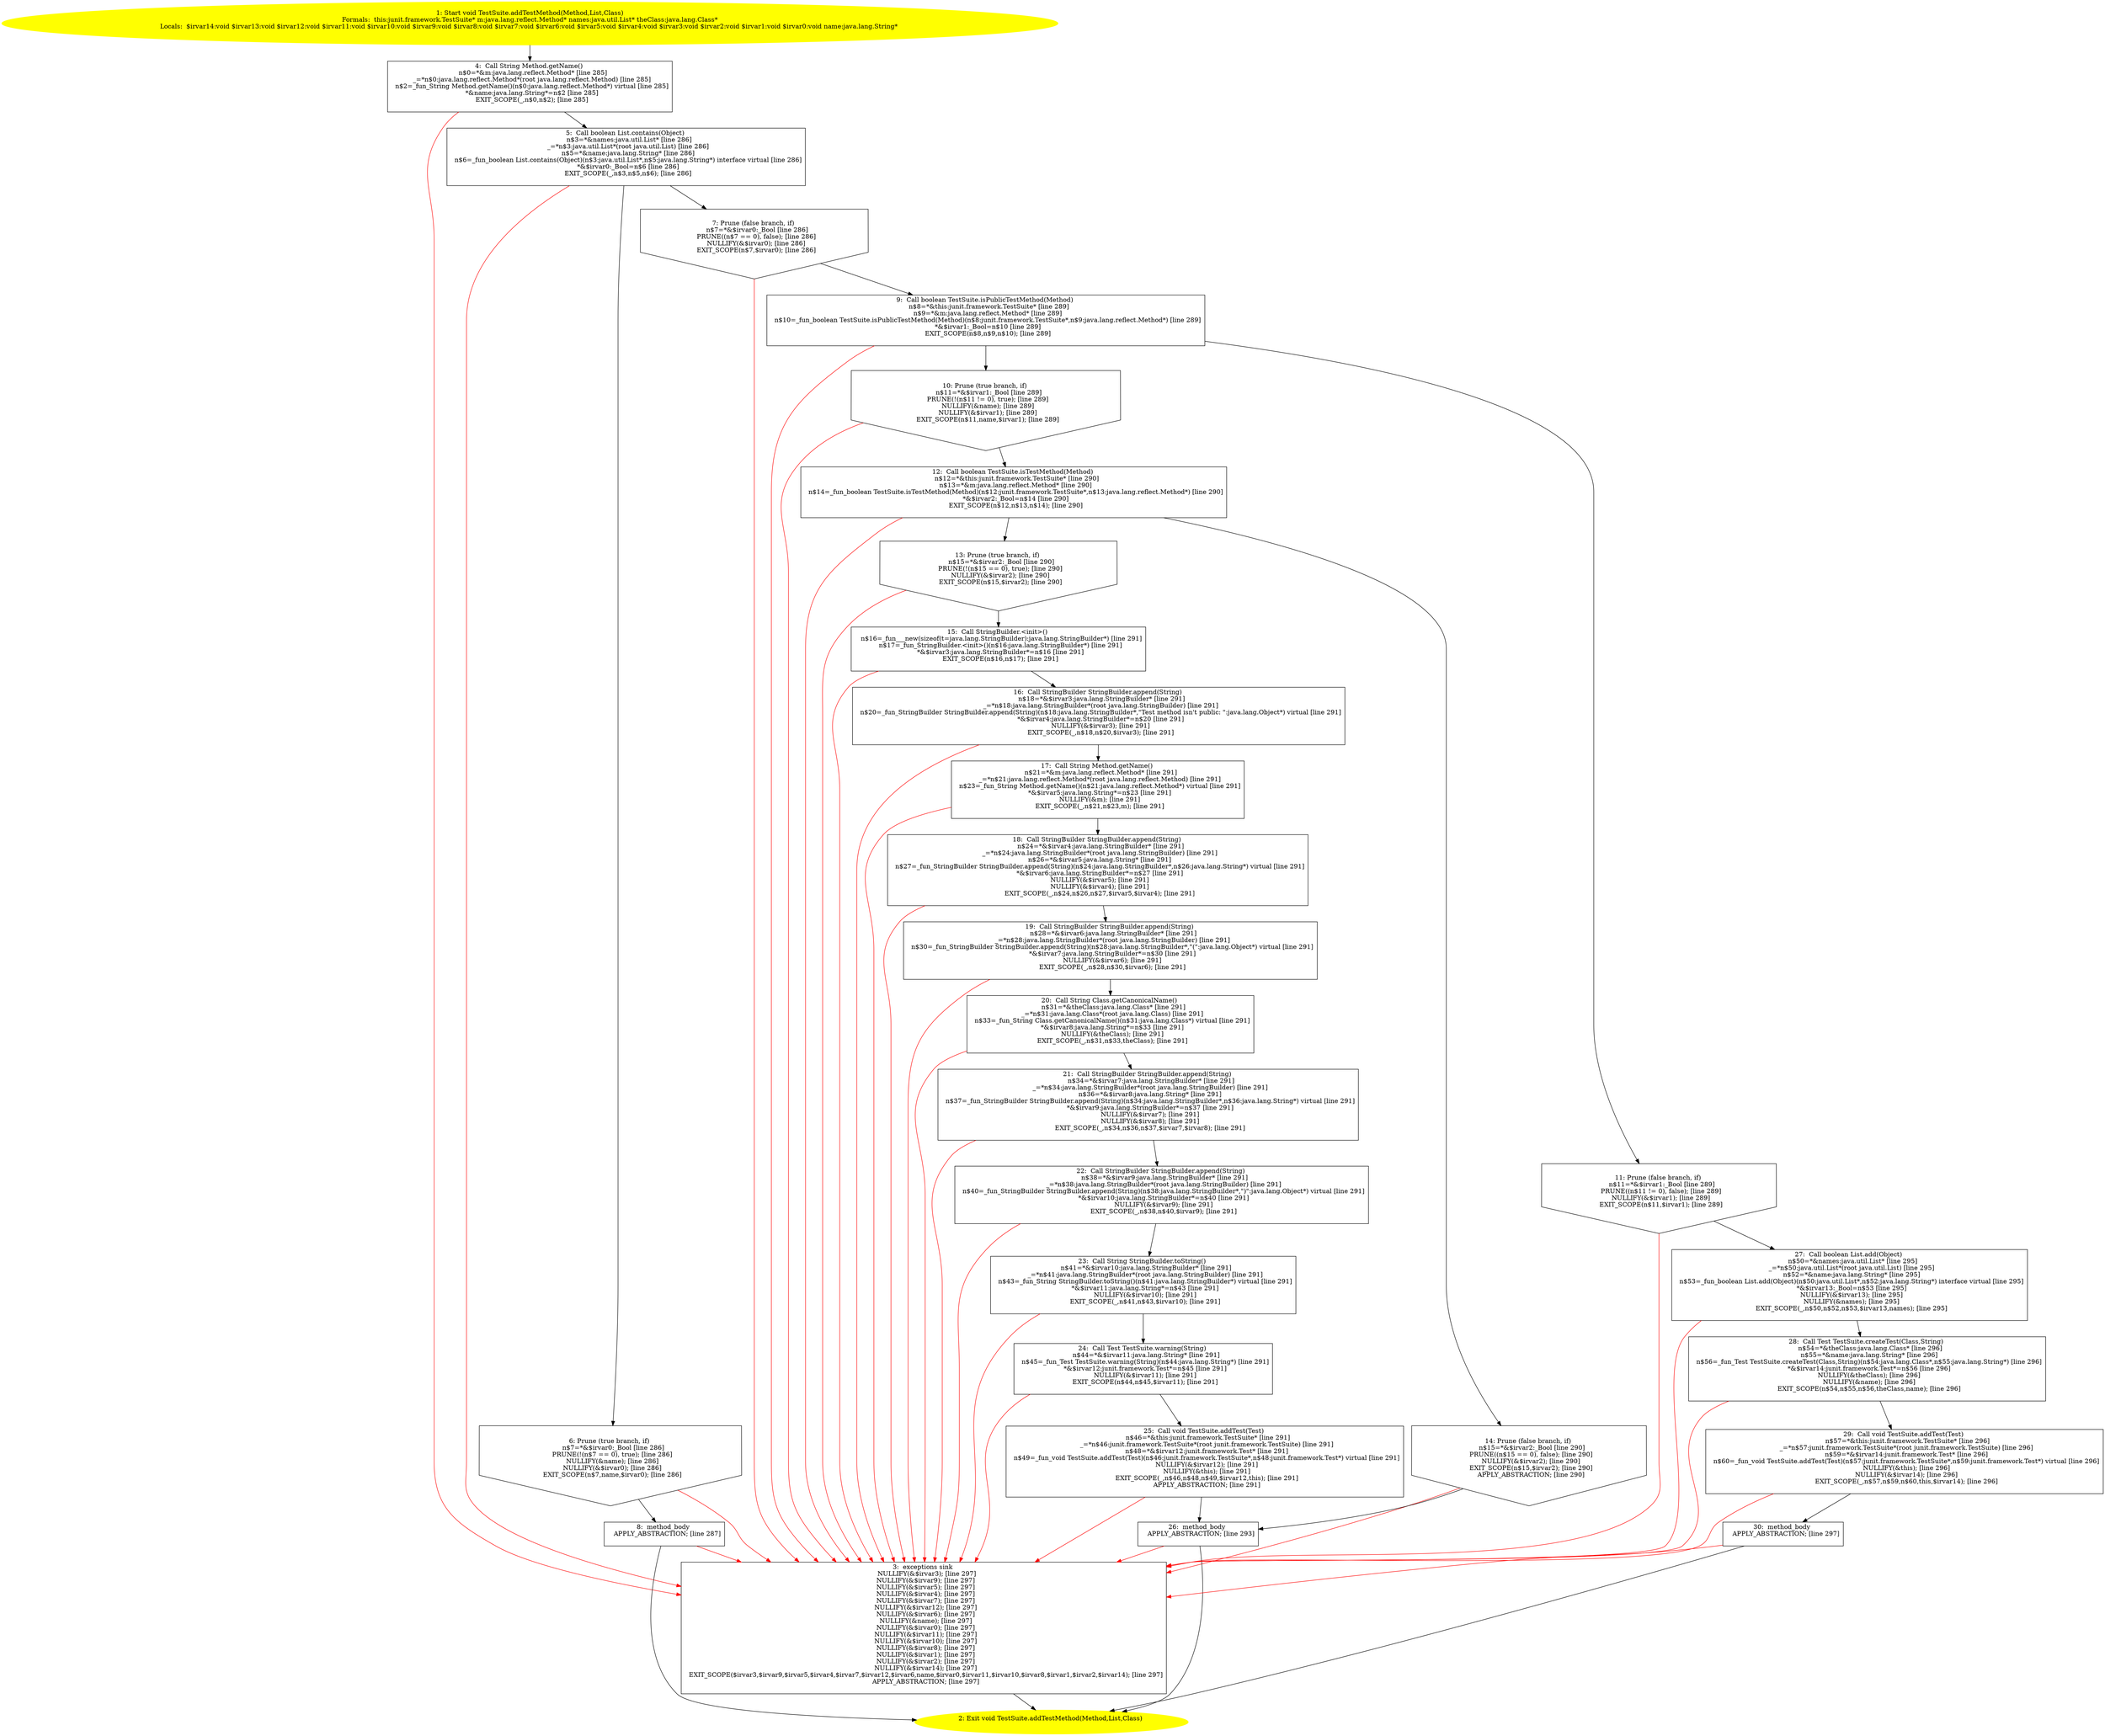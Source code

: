 /* @generated */
digraph cfg {
"junit.framework.TestSuite.addTestMethod(java.lang.reflect.Method,java.util.List,java.lang.Class):voi.30914e6d4d1c0a91d97bcf717eabd219_1" [label="1: Start void TestSuite.addTestMethod(Method,List,Class)\nFormals:  this:junit.framework.TestSuite* m:java.lang.reflect.Method* names:java.util.List* theClass:java.lang.Class*\nLocals:  $irvar14:void $irvar13:void $irvar12:void $irvar11:void $irvar10:void $irvar9:void $irvar8:void $irvar7:void $irvar6:void $irvar5:void $irvar4:void $irvar3:void $irvar2:void $irvar1:void $irvar0:void name:java.lang.String* \n  " color=yellow style=filled]
	

	 "junit.framework.TestSuite.addTestMethod(java.lang.reflect.Method,java.util.List,java.lang.Class):voi.30914e6d4d1c0a91d97bcf717eabd219_1" -> "junit.framework.TestSuite.addTestMethod(java.lang.reflect.Method,java.util.List,java.lang.Class):voi.30914e6d4d1c0a91d97bcf717eabd219_4" ;
"junit.framework.TestSuite.addTestMethod(java.lang.reflect.Method,java.util.List,java.lang.Class):voi.30914e6d4d1c0a91d97bcf717eabd219_2" [label="2: Exit void TestSuite.addTestMethod(Method,List,Class) \n  " color=yellow style=filled]
	

"junit.framework.TestSuite.addTestMethod(java.lang.reflect.Method,java.util.List,java.lang.Class):voi.30914e6d4d1c0a91d97bcf717eabd219_3" [label="3:  exceptions sink \n   NULLIFY(&$irvar3); [line 297]\n  NULLIFY(&$irvar9); [line 297]\n  NULLIFY(&$irvar5); [line 297]\n  NULLIFY(&$irvar4); [line 297]\n  NULLIFY(&$irvar7); [line 297]\n  NULLIFY(&$irvar12); [line 297]\n  NULLIFY(&$irvar6); [line 297]\n  NULLIFY(&name); [line 297]\n  NULLIFY(&$irvar0); [line 297]\n  NULLIFY(&$irvar11); [line 297]\n  NULLIFY(&$irvar10); [line 297]\n  NULLIFY(&$irvar8); [line 297]\n  NULLIFY(&$irvar1); [line 297]\n  NULLIFY(&$irvar2); [line 297]\n  NULLIFY(&$irvar14); [line 297]\n  EXIT_SCOPE($irvar3,$irvar9,$irvar5,$irvar4,$irvar7,$irvar12,$irvar6,name,$irvar0,$irvar11,$irvar10,$irvar8,$irvar1,$irvar2,$irvar14); [line 297]\n  APPLY_ABSTRACTION; [line 297]\n " shape="box"]
	

	 "junit.framework.TestSuite.addTestMethod(java.lang.reflect.Method,java.util.List,java.lang.Class):voi.30914e6d4d1c0a91d97bcf717eabd219_3" -> "junit.framework.TestSuite.addTestMethod(java.lang.reflect.Method,java.util.List,java.lang.Class):voi.30914e6d4d1c0a91d97bcf717eabd219_2" ;
"junit.framework.TestSuite.addTestMethod(java.lang.reflect.Method,java.util.List,java.lang.Class):voi.30914e6d4d1c0a91d97bcf717eabd219_4" [label="4:  Call String Method.getName() \n   n$0=*&m:java.lang.reflect.Method* [line 285]\n  _=*n$0:java.lang.reflect.Method*(root java.lang.reflect.Method) [line 285]\n  n$2=_fun_String Method.getName()(n$0:java.lang.reflect.Method*) virtual [line 285]\n  *&name:java.lang.String*=n$2 [line 285]\n  EXIT_SCOPE(_,n$0,n$2); [line 285]\n " shape="box"]
	

	 "junit.framework.TestSuite.addTestMethod(java.lang.reflect.Method,java.util.List,java.lang.Class):voi.30914e6d4d1c0a91d97bcf717eabd219_4" -> "junit.framework.TestSuite.addTestMethod(java.lang.reflect.Method,java.util.List,java.lang.Class):voi.30914e6d4d1c0a91d97bcf717eabd219_5" ;
	 "junit.framework.TestSuite.addTestMethod(java.lang.reflect.Method,java.util.List,java.lang.Class):voi.30914e6d4d1c0a91d97bcf717eabd219_4" -> "junit.framework.TestSuite.addTestMethod(java.lang.reflect.Method,java.util.List,java.lang.Class):voi.30914e6d4d1c0a91d97bcf717eabd219_3" [color="red" ];
"junit.framework.TestSuite.addTestMethod(java.lang.reflect.Method,java.util.List,java.lang.Class):voi.30914e6d4d1c0a91d97bcf717eabd219_5" [label="5:  Call boolean List.contains(Object) \n   n$3=*&names:java.util.List* [line 286]\n  _=*n$3:java.util.List*(root java.util.List) [line 286]\n  n$5=*&name:java.lang.String* [line 286]\n  n$6=_fun_boolean List.contains(Object)(n$3:java.util.List*,n$5:java.lang.String*) interface virtual [line 286]\n  *&$irvar0:_Bool=n$6 [line 286]\n  EXIT_SCOPE(_,n$3,n$5,n$6); [line 286]\n " shape="box"]
	

	 "junit.framework.TestSuite.addTestMethod(java.lang.reflect.Method,java.util.List,java.lang.Class):voi.30914e6d4d1c0a91d97bcf717eabd219_5" -> "junit.framework.TestSuite.addTestMethod(java.lang.reflect.Method,java.util.List,java.lang.Class):voi.30914e6d4d1c0a91d97bcf717eabd219_6" ;
	 "junit.framework.TestSuite.addTestMethod(java.lang.reflect.Method,java.util.List,java.lang.Class):voi.30914e6d4d1c0a91d97bcf717eabd219_5" -> "junit.framework.TestSuite.addTestMethod(java.lang.reflect.Method,java.util.List,java.lang.Class):voi.30914e6d4d1c0a91d97bcf717eabd219_7" ;
	 "junit.framework.TestSuite.addTestMethod(java.lang.reflect.Method,java.util.List,java.lang.Class):voi.30914e6d4d1c0a91d97bcf717eabd219_5" -> "junit.framework.TestSuite.addTestMethod(java.lang.reflect.Method,java.util.List,java.lang.Class):voi.30914e6d4d1c0a91d97bcf717eabd219_3" [color="red" ];
"junit.framework.TestSuite.addTestMethod(java.lang.reflect.Method,java.util.List,java.lang.Class):voi.30914e6d4d1c0a91d97bcf717eabd219_6" [label="6: Prune (true branch, if) \n   n$7=*&$irvar0:_Bool [line 286]\n  PRUNE(!(n$7 == 0), true); [line 286]\n  NULLIFY(&name); [line 286]\n  NULLIFY(&$irvar0); [line 286]\n  EXIT_SCOPE(n$7,name,$irvar0); [line 286]\n " shape="invhouse"]
	

	 "junit.framework.TestSuite.addTestMethod(java.lang.reflect.Method,java.util.List,java.lang.Class):voi.30914e6d4d1c0a91d97bcf717eabd219_6" -> "junit.framework.TestSuite.addTestMethod(java.lang.reflect.Method,java.util.List,java.lang.Class):voi.30914e6d4d1c0a91d97bcf717eabd219_8" ;
	 "junit.framework.TestSuite.addTestMethod(java.lang.reflect.Method,java.util.List,java.lang.Class):voi.30914e6d4d1c0a91d97bcf717eabd219_6" -> "junit.framework.TestSuite.addTestMethod(java.lang.reflect.Method,java.util.List,java.lang.Class):voi.30914e6d4d1c0a91d97bcf717eabd219_3" [color="red" ];
"junit.framework.TestSuite.addTestMethod(java.lang.reflect.Method,java.util.List,java.lang.Class):voi.30914e6d4d1c0a91d97bcf717eabd219_7" [label="7: Prune (false branch, if) \n   n$7=*&$irvar0:_Bool [line 286]\n  PRUNE((n$7 == 0), false); [line 286]\n  NULLIFY(&$irvar0); [line 286]\n  EXIT_SCOPE(n$7,$irvar0); [line 286]\n " shape="invhouse"]
	

	 "junit.framework.TestSuite.addTestMethod(java.lang.reflect.Method,java.util.List,java.lang.Class):voi.30914e6d4d1c0a91d97bcf717eabd219_7" -> "junit.framework.TestSuite.addTestMethod(java.lang.reflect.Method,java.util.List,java.lang.Class):voi.30914e6d4d1c0a91d97bcf717eabd219_9" ;
	 "junit.framework.TestSuite.addTestMethod(java.lang.reflect.Method,java.util.List,java.lang.Class):voi.30914e6d4d1c0a91d97bcf717eabd219_7" -> "junit.framework.TestSuite.addTestMethod(java.lang.reflect.Method,java.util.List,java.lang.Class):voi.30914e6d4d1c0a91d97bcf717eabd219_3" [color="red" ];
"junit.framework.TestSuite.addTestMethod(java.lang.reflect.Method,java.util.List,java.lang.Class):voi.30914e6d4d1c0a91d97bcf717eabd219_8" [label="8:  method_body \n   APPLY_ABSTRACTION; [line 287]\n " shape="box"]
	

	 "junit.framework.TestSuite.addTestMethod(java.lang.reflect.Method,java.util.List,java.lang.Class):voi.30914e6d4d1c0a91d97bcf717eabd219_8" -> "junit.framework.TestSuite.addTestMethod(java.lang.reflect.Method,java.util.List,java.lang.Class):voi.30914e6d4d1c0a91d97bcf717eabd219_2" ;
	 "junit.framework.TestSuite.addTestMethod(java.lang.reflect.Method,java.util.List,java.lang.Class):voi.30914e6d4d1c0a91d97bcf717eabd219_8" -> "junit.framework.TestSuite.addTestMethod(java.lang.reflect.Method,java.util.List,java.lang.Class):voi.30914e6d4d1c0a91d97bcf717eabd219_3" [color="red" ];
"junit.framework.TestSuite.addTestMethod(java.lang.reflect.Method,java.util.List,java.lang.Class):voi.30914e6d4d1c0a91d97bcf717eabd219_9" [label="9:  Call boolean TestSuite.isPublicTestMethod(Method) \n   n$8=*&this:junit.framework.TestSuite* [line 289]\n  n$9=*&m:java.lang.reflect.Method* [line 289]\n  n$10=_fun_boolean TestSuite.isPublicTestMethod(Method)(n$8:junit.framework.TestSuite*,n$9:java.lang.reflect.Method*) [line 289]\n  *&$irvar1:_Bool=n$10 [line 289]\n  EXIT_SCOPE(n$8,n$9,n$10); [line 289]\n " shape="box"]
	

	 "junit.framework.TestSuite.addTestMethod(java.lang.reflect.Method,java.util.List,java.lang.Class):voi.30914e6d4d1c0a91d97bcf717eabd219_9" -> "junit.framework.TestSuite.addTestMethod(java.lang.reflect.Method,java.util.List,java.lang.Class):voi.30914e6d4d1c0a91d97bcf717eabd219_10" ;
	 "junit.framework.TestSuite.addTestMethod(java.lang.reflect.Method,java.util.List,java.lang.Class):voi.30914e6d4d1c0a91d97bcf717eabd219_9" -> "junit.framework.TestSuite.addTestMethod(java.lang.reflect.Method,java.util.List,java.lang.Class):voi.30914e6d4d1c0a91d97bcf717eabd219_11" ;
	 "junit.framework.TestSuite.addTestMethod(java.lang.reflect.Method,java.util.List,java.lang.Class):voi.30914e6d4d1c0a91d97bcf717eabd219_9" -> "junit.framework.TestSuite.addTestMethod(java.lang.reflect.Method,java.util.List,java.lang.Class):voi.30914e6d4d1c0a91d97bcf717eabd219_3" [color="red" ];
"junit.framework.TestSuite.addTestMethod(java.lang.reflect.Method,java.util.List,java.lang.Class):voi.30914e6d4d1c0a91d97bcf717eabd219_10" [label="10: Prune (true branch, if) \n   n$11=*&$irvar1:_Bool [line 289]\n  PRUNE(!(n$11 != 0), true); [line 289]\n  NULLIFY(&name); [line 289]\n  NULLIFY(&$irvar1); [line 289]\n  EXIT_SCOPE(n$11,name,$irvar1); [line 289]\n " shape="invhouse"]
	

	 "junit.framework.TestSuite.addTestMethod(java.lang.reflect.Method,java.util.List,java.lang.Class):voi.30914e6d4d1c0a91d97bcf717eabd219_10" -> "junit.framework.TestSuite.addTestMethod(java.lang.reflect.Method,java.util.List,java.lang.Class):voi.30914e6d4d1c0a91d97bcf717eabd219_12" ;
	 "junit.framework.TestSuite.addTestMethod(java.lang.reflect.Method,java.util.List,java.lang.Class):voi.30914e6d4d1c0a91d97bcf717eabd219_10" -> "junit.framework.TestSuite.addTestMethod(java.lang.reflect.Method,java.util.List,java.lang.Class):voi.30914e6d4d1c0a91d97bcf717eabd219_3" [color="red" ];
"junit.framework.TestSuite.addTestMethod(java.lang.reflect.Method,java.util.List,java.lang.Class):voi.30914e6d4d1c0a91d97bcf717eabd219_11" [label="11: Prune (false branch, if) \n   n$11=*&$irvar1:_Bool [line 289]\n  PRUNE((n$11 != 0), false); [line 289]\n  NULLIFY(&$irvar1); [line 289]\n  EXIT_SCOPE(n$11,$irvar1); [line 289]\n " shape="invhouse"]
	

	 "junit.framework.TestSuite.addTestMethod(java.lang.reflect.Method,java.util.List,java.lang.Class):voi.30914e6d4d1c0a91d97bcf717eabd219_11" -> "junit.framework.TestSuite.addTestMethod(java.lang.reflect.Method,java.util.List,java.lang.Class):voi.30914e6d4d1c0a91d97bcf717eabd219_27" ;
	 "junit.framework.TestSuite.addTestMethod(java.lang.reflect.Method,java.util.List,java.lang.Class):voi.30914e6d4d1c0a91d97bcf717eabd219_11" -> "junit.framework.TestSuite.addTestMethod(java.lang.reflect.Method,java.util.List,java.lang.Class):voi.30914e6d4d1c0a91d97bcf717eabd219_3" [color="red" ];
"junit.framework.TestSuite.addTestMethod(java.lang.reflect.Method,java.util.List,java.lang.Class):voi.30914e6d4d1c0a91d97bcf717eabd219_12" [label="12:  Call boolean TestSuite.isTestMethod(Method) \n   n$12=*&this:junit.framework.TestSuite* [line 290]\n  n$13=*&m:java.lang.reflect.Method* [line 290]\n  n$14=_fun_boolean TestSuite.isTestMethod(Method)(n$12:junit.framework.TestSuite*,n$13:java.lang.reflect.Method*) [line 290]\n  *&$irvar2:_Bool=n$14 [line 290]\n  EXIT_SCOPE(n$12,n$13,n$14); [line 290]\n " shape="box"]
	

	 "junit.framework.TestSuite.addTestMethod(java.lang.reflect.Method,java.util.List,java.lang.Class):voi.30914e6d4d1c0a91d97bcf717eabd219_12" -> "junit.framework.TestSuite.addTestMethod(java.lang.reflect.Method,java.util.List,java.lang.Class):voi.30914e6d4d1c0a91d97bcf717eabd219_13" ;
	 "junit.framework.TestSuite.addTestMethod(java.lang.reflect.Method,java.util.List,java.lang.Class):voi.30914e6d4d1c0a91d97bcf717eabd219_12" -> "junit.framework.TestSuite.addTestMethod(java.lang.reflect.Method,java.util.List,java.lang.Class):voi.30914e6d4d1c0a91d97bcf717eabd219_14" ;
	 "junit.framework.TestSuite.addTestMethod(java.lang.reflect.Method,java.util.List,java.lang.Class):voi.30914e6d4d1c0a91d97bcf717eabd219_12" -> "junit.framework.TestSuite.addTestMethod(java.lang.reflect.Method,java.util.List,java.lang.Class):voi.30914e6d4d1c0a91d97bcf717eabd219_3" [color="red" ];
"junit.framework.TestSuite.addTestMethod(java.lang.reflect.Method,java.util.List,java.lang.Class):voi.30914e6d4d1c0a91d97bcf717eabd219_13" [label="13: Prune (true branch, if) \n   n$15=*&$irvar2:_Bool [line 290]\n  PRUNE(!(n$15 == 0), true); [line 290]\n  NULLIFY(&$irvar2); [line 290]\n  EXIT_SCOPE(n$15,$irvar2); [line 290]\n " shape="invhouse"]
	

	 "junit.framework.TestSuite.addTestMethod(java.lang.reflect.Method,java.util.List,java.lang.Class):voi.30914e6d4d1c0a91d97bcf717eabd219_13" -> "junit.framework.TestSuite.addTestMethod(java.lang.reflect.Method,java.util.List,java.lang.Class):voi.30914e6d4d1c0a91d97bcf717eabd219_15" ;
	 "junit.framework.TestSuite.addTestMethod(java.lang.reflect.Method,java.util.List,java.lang.Class):voi.30914e6d4d1c0a91d97bcf717eabd219_13" -> "junit.framework.TestSuite.addTestMethod(java.lang.reflect.Method,java.util.List,java.lang.Class):voi.30914e6d4d1c0a91d97bcf717eabd219_3" [color="red" ];
"junit.framework.TestSuite.addTestMethod(java.lang.reflect.Method,java.util.List,java.lang.Class):voi.30914e6d4d1c0a91d97bcf717eabd219_14" [label="14: Prune (false branch, if) \n   n$15=*&$irvar2:_Bool [line 290]\n  PRUNE((n$15 == 0), false); [line 290]\n  NULLIFY(&$irvar2); [line 290]\n  EXIT_SCOPE(n$15,$irvar2); [line 290]\n  APPLY_ABSTRACTION; [line 290]\n " shape="invhouse"]
	

	 "junit.framework.TestSuite.addTestMethod(java.lang.reflect.Method,java.util.List,java.lang.Class):voi.30914e6d4d1c0a91d97bcf717eabd219_14" -> "junit.framework.TestSuite.addTestMethod(java.lang.reflect.Method,java.util.List,java.lang.Class):voi.30914e6d4d1c0a91d97bcf717eabd219_26" ;
	 "junit.framework.TestSuite.addTestMethod(java.lang.reflect.Method,java.util.List,java.lang.Class):voi.30914e6d4d1c0a91d97bcf717eabd219_14" -> "junit.framework.TestSuite.addTestMethod(java.lang.reflect.Method,java.util.List,java.lang.Class):voi.30914e6d4d1c0a91d97bcf717eabd219_3" [color="red" ];
"junit.framework.TestSuite.addTestMethod(java.lang.reflect.Method,java.util.List,java.lang.Class):voi.30914e6d4d1c0a91d97bcf717eabd219_15" [label="15:  Call StringBuilder.<init>() \n   n$16=_fun___new(sizeof(t=java.lang.StringBuilder):java.lang.StringBuilder*) [line 291]\n  n$17=_fun_StringBuilder.<init>()(n$16:java.lang.StringBuilder*) [line 291]\n  *&$irvar3:java.lang.StringBuilder*=n$16 [line 291]\n  EXIT_SCOPE(n$16,n$17); [line 291]\n " shape="box"]
	

	 "junit.framework.TestSuite.addTestMethod(java.lang.reflect.Method,java.util.List,java.lang.Class):voi.30914e6d4d1c0a91d97bcf717eabd219_15" -> "junit.framework.TestSuite.addTestMethod(java.lang.reflect.Method,java.util.List,java.lang.Class):voi.30914e6d4d1c0a91d97bcf717eabd219_16" ;
	 "junit.framework.TestSuite.addTestMethod(java.lang.reflect.Method,java.util.List,java.lang.Class):voi.30914e6d4d1c0a91d97bcf717eabd219_15" -> "junit.framework.TestSuite.addTestMethod(java.lang.reflect.Method,java.util.List,java.lang.Class):voi.30914e6d4d1c0a91d97bcf717eabd219_3" [color="red" ];
"junit.framework.TestSuite.addTestMethod(java.lang.reflect.Method,java.util.List,java.lang.Class):voi.30914e6d4d1c0a91d97bcf717eabd219_16" [label="16:  Call StringBuilder StringBuilder.append(String) \n   n$18=*&$irvar3:java.lang.StringBuilder* [line 291]\n  _=*n$18:java.lang.StringBuilder*(root java.lang.StringBuilder) [line 291]\n  n$20=_fun_StringBuilder StringBuilder.append(String)(n$18:java.lang.StringBuilder*,\"Test method isn't public: \":java.lang.Object*) virtual [line 291]\n  *&$irvar4:java.lang.StringBuilder*=n$20 [line 291]\n  NULLIFY(&$irvar3); [line 291]\n  EXIT_SCOPE(_,n$18,n$20,$irvar3); [line 291]\n " shape="box"]
	

	 "junit.framework.TestSuite.addTestMethod(java.lang.reflect.Method,java.util.List,java.lang.Class):voi.30914e6d4d1c0a91d97bcf717eabd219_16" -> "junit.framework.TestSuite.addTestMethod(java.lang.reflect.Method,java.util.List,java.lang.Class):voi.30914e6d4d1c0a91d97bcf717eabd219_17" ;
	 "junit.framework.TestSuite.addTestMethod(java.lang.reflect.Method,java.util.List,java.lang.Class):voi.30914e6d4d1c0a91d97bcf717eabd219_16" -> "junit.framework.TestSuite.addTestMethod(java.lang.reflect.Method,java.util.List,java.lang.Class):voi.30914e6d4d1c0a91d97bcf717eabd219_3" [color="red" ];
"junit.framework.TestSuite.addTestMethod(java.lang.reflect.Method,java.util.List,java.lang.Class):voi.30914e6d4d1c0a91d97bcf717eabd219_17" [label="17:  Call String Method.getName() \n   n$21=*&m:java.lang.reflect.Method* [line 291]\n  _=*n$21:java.lang.reflect.Method*(root java.lang.reflect.Method) [line 291]\n  n$23=_fun_String Method.getName()(n$21:java.lang.reflect.Method*) virtual [line 291]\n  *&$irvar5:java.lang.String*=n$23 [line 291]\n  NULLIFY(&m); [line 291]\n  EXIT_SCOPE(_,n$21,n$23,m); [line 291]\n " shape="box"]
	

	 "junit.framework.TestSuite.addTestMethod(java.lang.reflect.Method,java.util.List,java.lang.Class):voi.30914e6d4d1c0a91d97bcf717eabd219_17" -> "junit.framework.TestSuite.addTestMethod(java.lang.reflect.Method,java.util.List,java.lang.Class):voi.30914e6d4d1c0a91d97bcf717eabd219_18" ;
	 "junit.framework.TestSuite.addTestMethod(java.lang.reflect.Method,java.util.List,java.lang.Class):voi.30914e6d4d1c0a91d97bcf717eabd219_17" -> "junit.framework.TestSuite.addTestMethod(java.lang.reflect.Method,java.util.List,java.lang.Class):voi.30914e6d4d1c0a91d97bcf717eabd219_3" [color="red" ];
"junit.framework.TestSuite.addTestMethod(java.lang.reflect.Method,java.util.List,java.lang.Class):voi.30914e6d4d1c0a91d97bcf717eabd219_18" [label="18:  Call StringBuilder StringBuilder.append(String) \n   n$24=*&$irvar4:java.lang.StringBuilder* [line 291]\n  _=*n$24:java.lang.StringBuilder*(root java.lang.StringBuilder) [line 291]\n  n$26=*&$irvar5:java.lang.String* [line 291]\n  n$27=_fun_StringBuilder StringBuilder.append(String)(n$24:java.lang.StringBuilder*,n$26:java.lang.String*) virtual [line 291]\n  *&$irvar6:java.lang.StringBuilder*=n$27 [line 291]\n  NULLIFY(&$irvar5); [line 291]\n  NULLIFY(&$irvar4); [line 291]\n  EXIT_SCOPE(_,n$24,n$26,n$27,$irvar5,$irvar4); [line 291]\n " shape="box"]
	

	 "junit.framework.TestSuite.addTestMethod(java.lang.reflect.Method,java.util.List,java.lang.Class):voi.30914e6d4d1c0a91d97bcf717eabd219_18" -> "junit.framework.TestSuite.addTestMethod(java.lang.reflect.Method,java.util.List,java.lang.Class):voi.30914e6d4d1c0a91d97bcf717eabd219_19" ;
	 "junit.framework.TestSuite.addTestMethod(java.lang.reflect.Method,java.util.List,java.lang.Class):voi.30914e6d4d1c0a91d97bcf717eabd219_18" -> "junit.framework.TestSuite.addTestMethod(java.lang.reflect.Method,java.util.List,java.lang.Class):voi.30914e6d4d1c0a91d97bcf717eabd219_3" [color="red" ];
"junit.framework.TestSuite.addTestMethod(java.lang.reflect.Method,java.util.List,java.lang.Class):voi.30914e6d4d1c0a91d97bcf717eabd219_19" [label="19:  Call StringBuilder StringBuilder.append(String) \n   n$28=*&$irvar6:java.lang.StringBuilder* [line 291]\n  _=*n$28:java.lang.StringBuilder*(root java.lang.StringBuilder) [line 291]\n  n$30=_fun_StringBuilder StringBuilder.append(String)(n$28:java.lang.StringBuilder*,\"(\":java.lang.Object*) virtual [line 291]\n  *&$irvar7:java.lang.StringBuilder*=n$30 [line 291]\n  NULLIFY(&$irvar6); [line 291]\n  EXIT_SCOPE(_,n$28,n$30,$irvar6); [line 291]\n " shape="box"]
	

	 "junit.framework.TestSuite.addTestMethod(java.lang.reflect.Method,java.util.List,java.lang.Class):voi.30914e6d4d1c0a91d97bcf717eabd219_19" -> "junit.framework.TestSuite.addTestMethod(java.lang.reflect.Method,java.util.List,java.lang.Class):voi.30914e6d4d1c0a91d97bcf717eabd219_20" ;
	 "junit.framework.TestSuite.addTestMethod(java.lang.reflect.Method,java.util.List,java.lang.Class):voi.30914e6d4d1c0a91d97bcf717eabd219_19" -> "junit.framework.TestSuite.addTestMethod(java.lang.reflect.Method,java.util.List,java.lang.Class):voi.30914e6d4d1c0a91d97bcf717eabd219_3" [color="red" ];
"junit.framework.TestSuite.addTestMethod(java.lang.reflect.Method,java.util.List,java.lang.Class):voi.30914e6d4d1c0a91d97bcf717eabd219_20" [label="20:  Call String Class.getCanonicalName() \n   n$31=*&theClass:java.lang.Class* [line 291]\n  _=*n$31:java.lang.Class*(root java.lang.Class) [line 291]\n  n$33=_fun_String Class.getCanonicalName()(n$31:java.lang.Class*) virtual [line 291]\n  *&$irvar8:java.lang.String*=n$33 [line 291]\n  NULLIFY(&theClass); [line 291]\n  EXIT_SCOPE(_,n$31,n$33,theClass); [line 291]\n " shape="box"]
	

	 "junit.framework.TestSuite.addTestMethod(java.lang.reflect.Method,java.util.List,java.lang.Class):voi.30914e6d4d1c0a91d97bcf717eabd219_20" -> "junit.framework.TestSuite.addTestMethod(java.lang.reflect.Method,java.util.List,java.lang.Class):voi.30914e6d4d1c0a91d97bcf717eabd219_21" ;
	 "junit.framework.TestSuite.addTestMethod(java.lang.reflect.Method,java.util.List,java.lang.Class):voi.30914e6d4d1c0a91d97bcf717eabd219_20" -> "junit.framework.TestSuite.addTestMethod(java.lang.reflect.Method,java.util.List,java.lang.Class):voi.30914e6d4d1c0a91d97bcf717eabd219_3" [color="red" ];
"junit.framework.TestSuite.addTestMethod(java.lang.reflect.Method,java.util.List,java.lang.Class):voi.30914e6d4d1c0a91d97bcf717eabd219_21" [label="21:  Call StringBuilder StringBuilder.append(String) \n   n$34=*&$irvar7:java.lang.StringBuilder* [line 291]\n  _=*n$34:java.lang.StringBuilder*(root java.lang.StringBuilder) [line 291]\n  n$36=*&$irvar8:java.lang.String* [line 291]\n  n$37=_fun_StringBuilder StringBuilder.append(String)(n$34:java.lang.StringBuilder*,n$36:java.lang.String*) virtual [line 291]\n  *&$irvar9:java.lang.StringBuilder*=n$37 [line 291]\n  NULLIFY(&$irvar7); [line 291]\n  NULLIFY(&$irvar8); [line 291]\n  EXIT_SCOPE(_,n$34,n$36,n$37,$irvar7,$irvar8); [line 291]\n " shape="box"]
	

	 "junit.framework.TestSuite.addTestMethod(java.lang.reflect.Method,java.util.List,java.lang.Class):voi.30914e6d4d1c0a91d97bcf717eabd219_21" -> "junit.framework.TestSuite.addTestMethod(java.lang.reflect.Method,java.util.List,java.lang.Class):voi.30914e6d4d1c0a91d97bcf717eabd219_22" ;
	 "junit.framework.TestSuite.addTestMethod(java.lang.reflect.Method,java.util.List,java.lang.Class):voi.30914e6d4d1c0a91d97bcf717eabd219_21" -> "junit.framework.TestSuite.addTestMethod(java.lang.reflect.Method,java.util.List,java.lang.Class):voi.30914e6d4d1c0a91d97bcf717eabd219_3" [color="red" ];
"junit.framework.TestSuite.addTestMethod(java.lang.reflect.Method,java.util.List,java.lang.Class):voi.30914e6d4d1c0a91d97bcf717eabd219_22" [label="22:  Call StringBuilder StringBuilder.append(String) \n   n$38=*&$irvar9:java.lang.StringBuilder* [line 291]\n  _=*n$38:java.lang.StringBuilder*(root java.lang.StringBuilder) [line 291]\n  n$40=_fun_StringBuilder StringBuilder.append(String)(n$38:java.lang.StringBuilder*,\")\":java.lang.Object*) virtual [line 291]\n  *&$irvar10:java.lang.StringBuilder*=n$40 [line 291]\n  NULLIFY(&$irvar9); [line 291]\n  EXIT_SCOPE(_,n$38,n$40,$irvar9); [line 291]\n " shape="box"]
	

	 "junit.framework.TestSuite.addTestMethod(java.lang.reflect.Method,java.util.List,java.lang.Class):voi.30914e6d4d1c0a91d97bcf717eabd219_22" -> "junit.framework.TestSuite.addTestMethod(java.lang.reflect.Method,java.util.List,java.lang.Class):voi.30914e6d4d1c0a91d97bcf717eabd219_23" ;
	 "junit.framework.TestSuite.addTestMethod(java.lang.reflect.Method,java.util.List,java.lang.Class):voi.30914e6d4d1c0a91d97bcf717eabd219_22" -> "junit.framework.TestSuite.addTestMethod(java.lang.reflect.Method,java.util.List,java.lang.Class):voi.30914e6d4d1c0a91d97bcf717eabd219_3" [color="red" ];
"junit.framework.TestSuite.addTestMethod(java.lang.reflect.Method,java.util.List,java.lang.Class):voi.30914e6d4d1c0a91d97bcf717eabd219_23" [label="23:  Call String StringBuilder.toString() \n   n$41=*&$irvar10:java.lang.StringBuilder* [line 291]\n  _=*n$41:java.lang.StringBuilder*(root java.lang.StringBuilder) [line 291]\n  n$43=_fun_String StringBuilder.toString()(n$41:java.lang.StringBuilder*) virtual [line 291]\n  *&$irvar11:java.lang.String*=n$43 [line 291]\n  NULLIFY(&$irvar10); [line 291]\n  EXIT_SCOPE(_,n$41,n$43,$irvar10); [line 291]\n " shape="box"]
	

	 "junit.framework.TestSuite.addTestMethod(java.lang.reflect.Method,java.util.List,java.lang.Class):voi.30914e6d4d1c0a91d97bcf717eabd219_23" -> "junit.framework.TestSuite.addTestMethod(java.lang.reflect.Method,java.util.List,java.lang.Class):voi.30914e6d4d1c0a91d97bcf717eabd219_24" ;
	 "junit.framework.TestSuite.addTestMethod(java.lang.reflect.Method,java.util.List,java.lang.Class):voi.30914e6d4d1c0a91d97bcf717eabd219_23" -> "junit.framework.TestSuite.addTestMethod(java.lang.reflect.Method,java.util.List,java.lang.Class):voi.30914e6d4d1c0a91d97bcf717eabd219_3" [color="red" ];
"junit.framework.TestSuite.addTestMethod(java.lang.reflect.Method,java.util.List,java.lang.Class):voi.30914e6d4d1c0a91d97bcf717eabd219_24" [label="24:  Call Test TestSuite.warning(String) \n   n$44=*&$irvar11:java.lang.String* [line 291]\n  n$45=_fun_Test TestSuite.warning(String)(n$44:java.lang.String*) [line 291]\n  *&$irvar12:junit.framework.Test*=n$45 [line 291]\n  NULLIFY(&$irvar11); [line 291]\n  EXIT_SCOPE(n$44,n$45,$irvar11); [line 291]\n " shape="box"]
	

	 "junit.framework.TestSuite.addTestMethod(java.lang.reflect.Method,java.util.List,java.lang.Class):voi.30914e6d4d1c0a91d97bcf717eabd219_24" -> "junit.framework.TestSuite.addTestMethod(java.lang.reflect.Method,java.util.List,java.lang.Class):voi.30914e6d4d1c0a91d97bcf717eabd219_25" ;
	 "junit.framework.TestSuite.addTestMethod(java.lang.reflect.Method,java.util.List,java.lang.Class):voi.30914e6d4d1c0a91d97bcf717eabd219_24" -> "junit.framework.TestSuite.addTestMethod(java.lang.reflect.Method,java.util.List,java.lang.Class):voi.30914e6d4d1c0a91d97bcf717eabd219_3" [color="red" ];
"junit.framework.TestSuite.addTestMethod(java.lang.reflect.Method,java.util.List,java.lang.Class):voi.30914e6d4d1c0a91d97bcf717eabd219_25" [label="25:  Call void TestSuite.addTest(Test) \n   n$46=*&this:junit.framework.TestSuite* [line 291]\n  _=*n$46:junit.framework.TestSuite*(root junit.framework.TestSuite) [line 291]\n  n$48=*&$irvar12:junit.framework.Test* [line 291]\n  n$49=_fun_void TestSuite.addTest(Test)(n$46:junit.framework.TestSuite*,n$48:junit.framework.Test*) virtual [line 291]\n  NULLIFY(&$irvar12); [line 291]\n  NULLIFY(&this); [line 291]\n  EXIT_SCOPE(_,n$46,n$48,n$49,$irvar12,this); [line 291]\n  APPLY_ABSTRACTION; [line 291]\n " shape="box"]
	

	 "junit.framework.TestSuite.addTestMethod(java.lang.reflect.Method,java.util.List,java.lang.Class):voi.30914e6d4d1c0a91d97bcf717eabd219_25" -> "junit.framework.TestSuite.addTestMethod(java.lang.reflect.Method,java.util.List,java.lang.Class):voi.30914e6d4d1c0a91d97bcf717eabd219_26" ;
	 "junit.framework.TestSuite.addTestMethod(java.lang.reflect.Method,java.util.List,java.lang.Class):voi.30914e6d4d1c0a91d97bcf717eabd219_25" -> "junit.framework.TestSuite.addTestMethod(java.lang.reflect.Method,java.util.List,java.lang.Class):voi.30914e6d4d1c0a91d97bcf717eabd219_3" [color="red" ];
"junit.framework.TestSuite.addTestMethod(java.lang.reflect.Method,java.util.List,java.lang.Class):voi.30914e6d4d1c0a91d97bcf717eabd219_26" [label="26:  method_body \n   APPLY_ABSTRACTION; [line 293]\n " shape="box"]
	

	 "junit.framework.TestSuite.addTestMethod(java.lang.reflect.Method,java.util.List,java.lang.Class):voi.30914e6d4d1c0a91d97bcf717eabd219_26" -> "junit.framework.TestSuite.addTestMethod(java.lang.reflect.Method,java.util.List,java.lang.Class):voi.30914e6d4d1c0a91d97bcf717eabd219_2" ;
	 "junit.framework.TestSuite.addTestMethod(java.lang.reflect.Method,java.util.List,java.lang.Class):voi.30914e6d4d1c0a91d97bcf717eabd219_26" -> "junit.framework.TestSuite.addTestMethod(java.lang.reflect.Method,java.util.List,java.lang.Class):voi.30914e6d4d1c0a91d97bcf717eabd219_3" [color="red" ];
"junit.framework.TestSuite.addTestMethod(java.lang.reflect.Method,java.util.List,java.lang.Class):voi.30914e6d4d1c0a91d97bcf717eabd219_27" [label="27:  Call boolean List.add(Object) \n   n$50=*&names:java.util.List* [line 295]\n  _=*n$50:java.util.List*(root java.util.List) [line 295]\n  n$52=*&name:java.lang.String* [line 295]\n  n$53=_fun_boolean List.add(Object)(n$50:java.util.List*,n$52:java.lang.String*) interface virtual [line 295]\n  *&$irvar13:_Bool=n$53 [line 295]\n  NULLIFY(&$irvar13); [line 295]\n  NULLIFY(&names); [line 295]\n  EXIT_SCOPE(_,n$50,n$52,n$53,$irvar13,names); [line 295]\n " shape="box"]
	

	 "junit.framework.TestSuite.addTestMethod(java.lang.reflect.Method,java.util.List,java.lang.Class):voi.30914e6d4d1c0a91d97bcf717eabd219_27" -> "junit.framework.TestSuite.addTestMethod(java.lang.reflect.Method,java.util.List,java.lang.Class):voi.30914e6d4d1c0a91d97bcf717eabd219_28" ;
	 "junit.framework.TestSuite.addTestMethod(java.lang.reflect.Method,java.util.List,java.lang.Class):voi.30914e6d4d1c0a91d97bcf717eabd219_27" -> "junit.framework.TestSuite.addTestMethod(java.lang.reflect.Method,java.util.List,java.lang.Class):voi.30914e6d4d1c0a91d97bcf717eabd219_3" [color="red" ];
"junit.framework.TestSuite.addTestMethod(java.lang.reflect.Method,java.util.List,java.lang.Class):voi.30914e6d4d1c0a91d97bcf717eabd219_28" [label="28:  Call Test TestSuite.createTest(Class,String) \n   n$54=*&theClass:java.lang.Class* [line 296]\n  n$55=*&name:java.lang.String* [line 296]\n  n$56=_fun_Test TestSuite.createTest(Class,String)(n$54:java.lang.Class*,n$55:java.lang.String*) [line 296]\n  *&$irvar14:junit.framework.Test*=n$56 [line 296]\n  NULLIFY(&theClass); [line 296]\n  NULLIFY(&name); [line 296]\n  EXIT_SCOPE(n$54,n$55,n$56,theClass,name); [line 296]\n " shape="box"]
	

	 "junit.framework.TestSuite.addTestMethod(java.lang.reflect.Method,java.util.List,java.lang.Class):voi.30914e6d4d1c0a91d97bcf717eabd219_28" -> "junit.framework.TestSuite.addTestMethod(java.lang.reflect.Method,java.util.List,java.lang.Class):voi.30914e6d4d1c0a91d97bcf717eabd219_29" ;
	 "junit.framework.TestSuite.addTestMethod(java.lang.reflect.Method,java.util.List,java.lang.Class):voi.30914e6d4d1c0a91d97bcf717eabd219_28" -> "junit.framework.TestSuite.addTestMethod(java.lang.reflect.Method,java.util.List,java.lang.Class):voi.30914e6d4d1c0a91d97bcf717eabd219_3" [color="red" ];
"junit.framework.TestSuite.addTestMethod(java.lang.reflect.Method,java.util.List,java.lang.Class):voi.30914e6d4d1c0a91d97bcf717eabd219_29" [label="29:  Call void TestSuite.addTest(Test) \n   n$57=*&this:junit.framework.TestSuite* [line 296]\n  _=*n$57:junit.framework.TestSuite*(root junit.framework.TestSuite) [line 296]\n  n$59=*&$irvar14:junit.framework.Test* [line 296]\n  n$60=_fun_void TestSuite.addTest(Test)(n$57:junit.framework.TestSuite*,n$59:junit.framework.Test*) virtual [line 296]\n  NULLIFY(&this); [line 296]\n  NULLIFY(&$irvar14); [line 296]\n  EXIT_SCOPE(_,n$57,n$59,n$60,this,$irvar14); [line 296]\n " shape="box"]
	

	 "junit.framework.TestSuite.addTestMethod(java.lang.reflect.Method,java.util.List,java.lang.Class):voi.30914e6d4d1c0a91d97bcf717eabd219_29" -> "junit.framework.TestSuite.addTestMethod(java.lang.reflect.Method,java.util.List,java.lang.Class):voi.30914e6d4d1c0a91d97bcf717eabd219_30" ;
	 "junit.framework.TestSuite.addTestMethod(java.lang.reflect.Method,java.util.List,java.lang.Class):voi.30914e6d4d1c0a91d97bcf717eabd219_29" -> "junit.framework.TestSuite.addTestMethod(java.lang.reflect.Method,java.util.List,java.lang.Class):voi.30914e6d4d1c0a91d97bcf717eabd219_3" [color="red" ];
"junit.framework.TestSuite.addTestMethod(java.lang.reflect.Method,java.util.List,java.lang.Class):voi.30914e6d4d1c0a91d97bcf717eabd219_30" [label="30:  method_body \n   APPLY_ABSTRACTION; [line 297]\n " shape="box"]
	

	 "junit.framework.TestSuite.addTestMethod(java.lang.reflect.Method,java.util.List,java.lang.Class):voi.30914e6d4d1c0a91d97bcf717eabd219_30" -> "junit.framework.TestSuite.addTestMethod(java.lang.reflect.Method,java.util.List,java.lang.Class):voi.30914e6d4d1c0a91d97bcf717eabd219_2" ;
	 "junit.framework.TestSuite.addTestMethod(java.lang.reflect.Method,java.util.List,java.lang.Class):voi.30914e6d4d1c0a91d97bcf717eabd219_30" -> "junit.framework.TestSuite.addTestMethod(java.lang.reflect.Method,java.util.List,java.lang.Class):voi.30914e6d4d1c0a91d97bcf717eabd219_3" [color="red" ];
}

